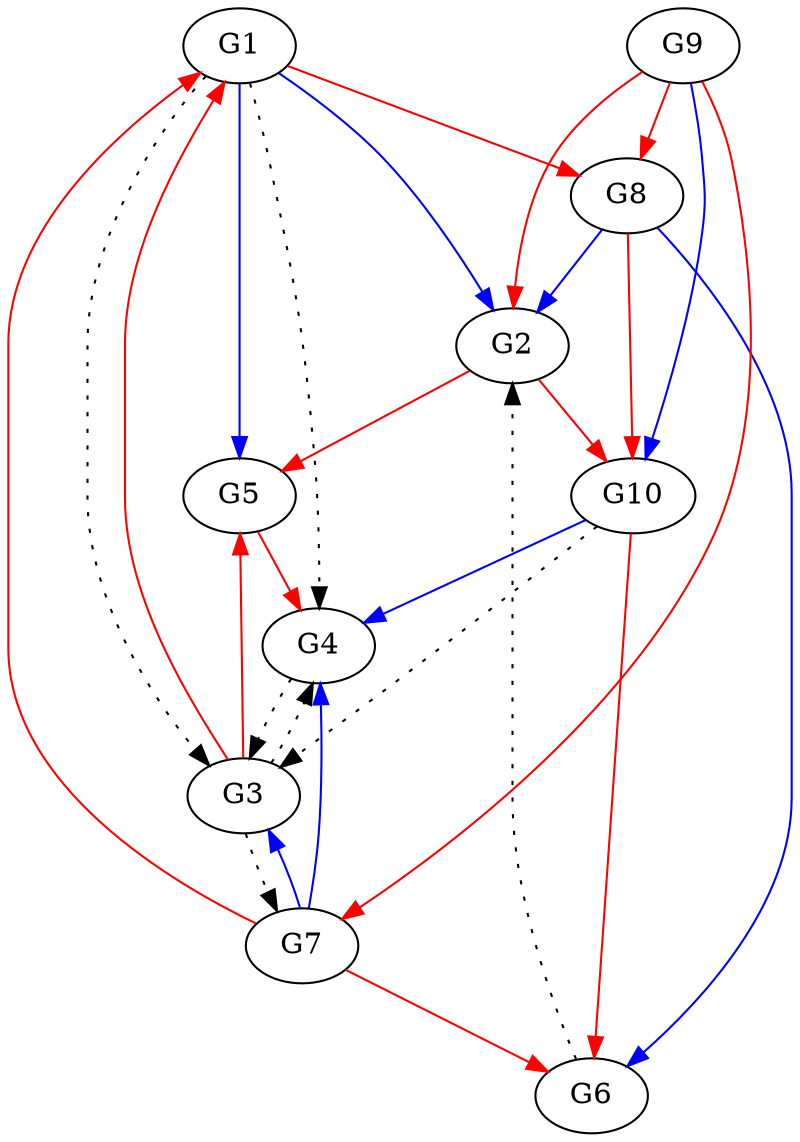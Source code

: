 // Grafos-DREAM4
digraph {
	G1 [label=G1]
	G2 [label=G2]
	G3 [label=G3]
	G4 [label=G4]
	G5 [label=G5]
	G6 [label=G6]
	G7 [label=G7]
	G8 [label=G8]
	G9 [label=G9]
	G10 [label=G10]
	G1 -> G2 [color=blue]
	G1 -> G3 [style=dotted]
	G1 -> G4 [style=dotted]
	G1 -> G5 [color=blue]
	G3 -> G4 [style=dotted]
	G3 -> G7 [style=dotted]
	G4 -> G3 [style=dotted]
	G6 -> G2 [style=dotted]
	G7 -> G3 [color=blue]
	G7 -> G4 [color=blue]
	G8 -> G2 [color=blue]
	G8 -> G6 [color=blue]
	G9 -> G10 [color=blue]
	G10 -> G3 [style=dotted]
	G10 -> G4 [color=blue]
	G1 -> G8 [color=red]
	G2 -> G5 [color=red]
	G2 -> G10 [color=red]
	G3 -> G1 [color=red]
	G3 -> G5 [color=red]
	G5 -> G4 [color=red]
	G7 -> G1 [color=red]
	G7 -> G6 [color=red]
	G8 -> G10 [color=red]
	G9 -> G2 [color=red]
	G9 -> G7 [color=red]
	G9 -> G8 [color=red]
	G10 -> G6 [color=red]
}
